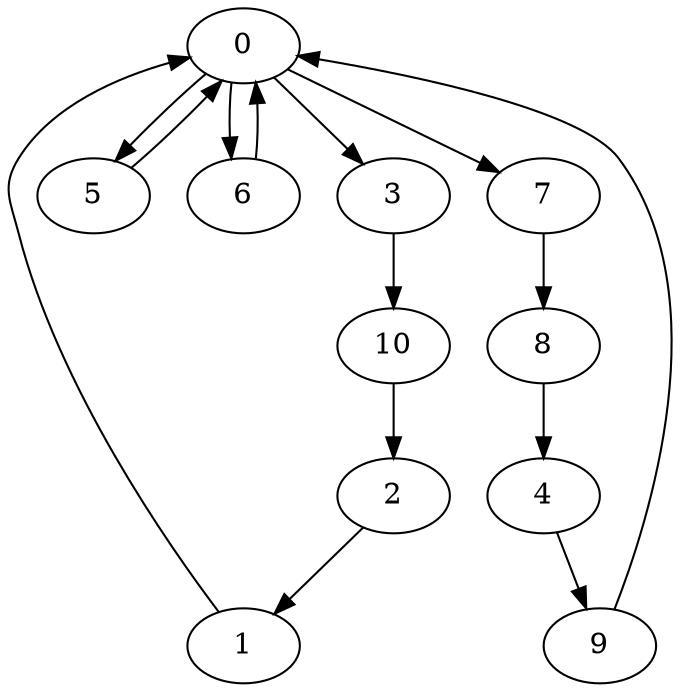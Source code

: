 digraph Path {
	0 [pos="0,0!"]
	1
	2
	3
	4
	5
	6
	7
	8
	9
	10
	0 -> 7
	7 -> 8
	8 -> 4
	4 -> 9
	9 -> 0
	0 -> 5
	5 -> 0
	0 -> 6
	6 -> 0
	0 -> 3
	3 -> 10
	10 -> 2
	2 -> 1
	1 -> 0
}
